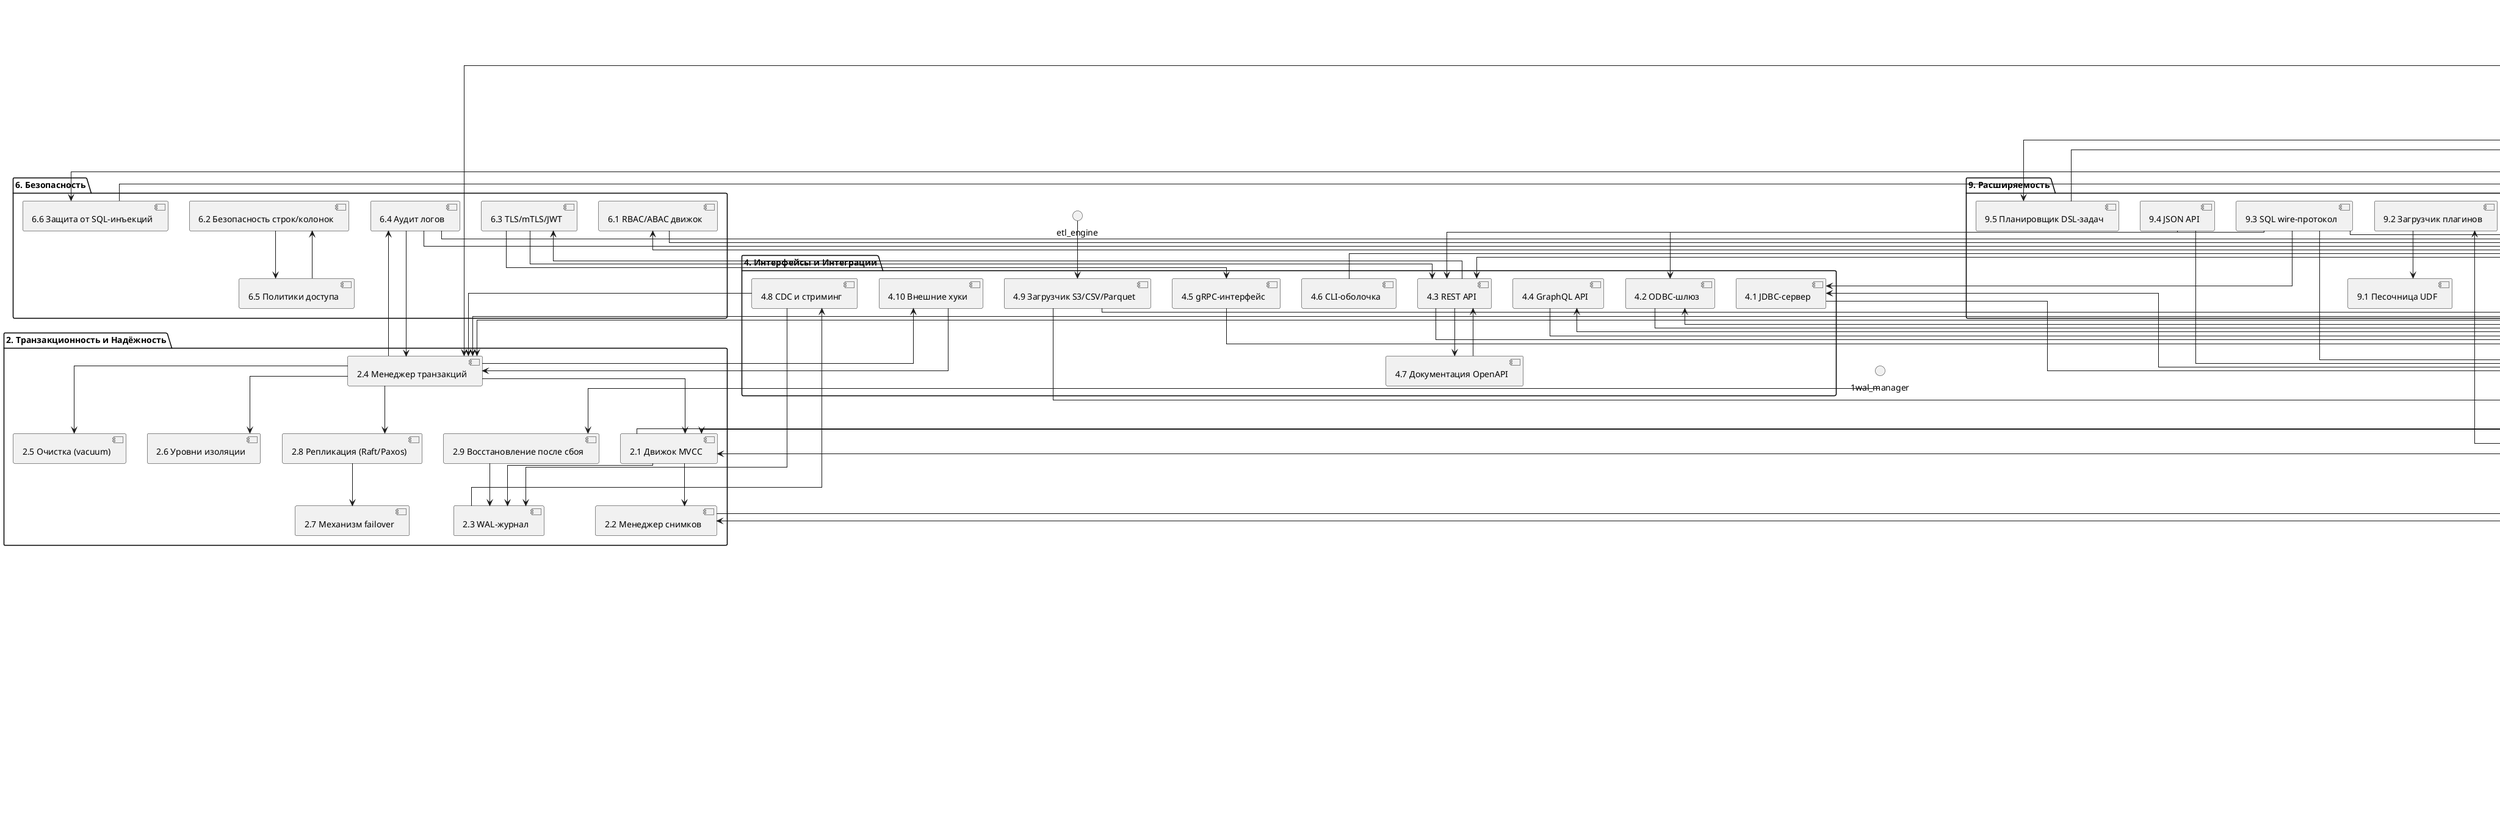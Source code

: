 @startuml
' Архитектура SAP HANA+ с русскими названиями и нумерацией
' Генерируется автоматически

title Архитектура In-Memory РСУБД уровня SAP HANA+

skinparam rectangle {
  StereotypeFontColor black
  StereotypeFontSize 11
}
skinparam shadowing false
skinparam linetype ortho
hide empty members

package "0. Инициализация и системный старт" {
  [0.1 Точка входа] as main <<entrypoint>>
  [0.2 Загрузчик конфигурации] as config_loader
  [0.3 Логгер (stderr/syslog/binary)] as logger
  [0.4 Инициализация платформы] as platform_init
  [0.5 Контроллер запуска] as bootstrap_controller
}

package "1. Архитектура и Хранилище" {
  [1.1 Распределение памяти] as memory_allocator <<NUMA-aware>>
  [1.2 Кэш страниц] as page_cache <<LRU/ARC>>
  [1.3 Колонковое хранилище] as column_store
  [1.4 Строковое хранилище] as row_store
  [1.5 Хранилище JSON] as json_store
  [1.6 Управление шардами] as sharding_manager
  [1.7 Управление партициями] as partition_manager
  [1.8 Авто-ребалансировка] as auto_rebalancer
  [1.9 Компрессия данных] as compression_engine
  [1.10 Индексы] as index_manager <<B+Tree, Bitmap, Hash>>
  [1.11 TTL и вытеснение] as ttl_eviction
  [1.12 Холодное хранилище (SSD)] as cold_storage_fallback
  [1.13 Буферный пул] as buffer_pool
  [1.14 Arrow-слой] as arrow_layout
  [1.15 FOR-кодирование] as for_encoding
  [1.16 Ограничения multi-tenant] as multi_tenant_limiter
  [1.17 Версионированные таблицы] as versioned_tables
}

package "2. Транзакционность и Надёжность" {
  [2.1 Движок MVCC] as mvcc_engine
  [2.2 Менеджер снимков] as snapshot_manager
  [2.3 WAL-журнал] as wal_manager
  [2.4 Менеджер транзакций] as txn_manager
  [2.5 Очистка (vacuum)] as gc_vacuum
  [2.6 Уровни изоляции] as isolation_levels
  [2.7 Механизм failover] as failover_engine
  [2.8 Репликация (Raft/Paxos)] as replication
  [2.9 Восстановление после сбоя] as crash_recovery
}

package "3. SQL и Языки" {
  [3.1 SQL-парсер] as sql_parser
  [3.2 Планировщик SQL] as sql_planner
  [3.3 Оптимизатор SQL] as sql_optimizer
  [3.4 Исполнитель SQL] as sql_executor
  [3.5 Движок UDF] as udf_engine
  [3.6 PL/SQL рантайм] as pl_lang_runtime
  [3.7 DSL-движок] as dsl_engine
  [3.8 Аналитический движок] as analytic_engine
}

package "4. Интерфейсы и Интеграции" {
  [4.1 JDBC-сервер] as jdbc_server
  [4.2 ODBC-шлюз] as odbc_gateway
  [4.3 REST API] as rest_api
  [4.4 GraphQL API] as graphql_api
  [4.5 gRPC-интерфейс] as grpc_interface
  [4.6 CLI-оболочка] as cli_shell
  [4.7 Документация OpenAPI] as openapi_doc
  [4.8 CDC и стриминг] as cdc_streaming
  [4.9 Загрузчик S3/CSV/Parquet] as s3_batch_loader
  [4.10 Внешние хуки] as external_hooks
}

package "5. BI, ML, OLAP" {
  [5.1 Материализованные представления] as materialized_views
  [5.2 Адаптивные агрегаты] as adaptive_aggregates
  [5.3 Обработка временных рядов] as time_series_engine
  [5.4 ML-движок (ONNX/Tensorflow)] as ml_runtime
  [5.5 Аналитические функции] as analytics_functions
  [5.6 HTAP-модуль] as htap_manager
  [5.7 Адаптер ML] as ml_adapter
}

package "6. Безопасность" {
  [6.1 RBAC/ABAC движок] as rbac_abac_engine
  [6.2 Безопасность строк/колонок] as row_col_security
  [6.3 TLS/mTLS/JWT] as tls_mtls_jwt
  [6.4 Аудит логов] as audit_logger
  [6.5 Политики доступа] as access_policies
  [6.6 Защита от SQL-инъекций] as sql_injection_guard
}

package "7. Observability и DevOps" {
  [7.1 Prometheus-экспортер] as prometheus_exporter
  [7.2 Трейсинг (OpenTelemetry)] as opentelemetry_tracer
  [7.3 Профилировщик (Flamegraph)] as flamegraph_profiler
  [7.4 Структурированное логирование] as structured_logger
  [7.5 Fuzzer-движок] as fuzzer_engine
  [7.6 CI/CD раннер] as ci_cd_runner
  [7.7 Эволюция схемы] as schema_evolver
}

package "8. Производительность" {
  [8.1 Векторный исполнитель] as vectorized_executor
  [8.2 Адаптивные соединения] as adaptive_joins
  [8.3 Кэш планов] as plan_cache
  [8.4 Адаптивный оптимизатор] as runtime_optimizer
  [8.5 Стриминговый агрегатор] as streaming_aggregator
  [8.6 Arrow-исполнитель] as arrow_executor
  [8.7 Мгновенный snapshot] as instant_snapshot
}

package "9. Расширяемость" {
  [9.1 Песочница UDF] as udf_sandbox
  [9.2 Загрузчик плагинов] as plugin_loader
  [9.3 SQL wire-протокол] as sql_wire_protocol
  [9.4 JSON API] as json_api
  [9.5 Планировщик DSL-задач] as dsl_task_scheduler
}

package "10. Тестируемость" {
  [10.1 Unit-тесты] as unit_test_engine
  [10.2 Интеграционные тесты] as integration_test_harness
  [10.3 Стресс-тесты] as stress_test_runner
  [10.4 Мутационное покрытие] as mutation_coverage
}

main --> config_loader
main --> logger
main --> platform_init
main --> bootstrap_controller
main --> memory_allocator
main --> txn_manager
main --> sql_parser
bootstrap_controller --> rest_api
sql_parser --> sql_planner
sql_planner --> sql_optimizer
sql_optimizer --> sql_executor
sql_optimizer --> adaptive_aggregates
sql_optimizer --> plan_cache
sql_optimizer --> runtime_optimizer
sql_executor --> index_manager
sql_executor --> column_store
sql_executor --> row_store
sql_executor --> mvcc_engine
sql_executor --> pl_lang_runtime
sql_executor --> analytic_engine
sql_executor --> adaptive_joins
sql_executor --> streaming_aggregator
sql_executor --> arrow_executor
analytic_engine --> materialized_views
analytic_engine --> analytics_functions
analytic_engine --> vectorized_executor
mvcc_engine --> versioned_tables
mvcc_engine --> snapshot_manager
mvcc_engine --> wal_manager
txn_manager --> mvcc_engine
txn_manager --> gc_vacuum
txn_manager --> isolation_levels
txn_manager --> replication
replication --> failover_engine
crash_recovery --> wal_manager
row_store --> buffer_pool
row_store --> index_manager
column_store --> compression_engine
column_store --> for_encoding
column_store --> arrow_layout
column_store --> index_manager
page_cache --> cold_storage_fallback
ttl_eviction --> cold_storage_fallback
rest_api --> sql_executor
graphql_api --> sql_executor
grpc_interface --> sql_executor
s3_batch_loader --> row_store
s3_batch_loader --> column_store
cdc_streaming --> wal_manager
ml_runtime --> ml_adapter
ml_adapter --> vectorized_executor
udf_engine --> plugin_loader
plugin_loader --> udf_sandbox
opentelemetry_tracer --> sql_executor
flamegraph_profiler --> vectorized_executor
structured_logger --> logger
integration_test_harness --> row_store
integration_test_harness --> column_store
stress_test_runner --> txn_manager
stress_test_runner --> sql_executor
mutation_coverage --> sql_parser
mutation_coverage --> sql_executor
json_store --> sql_executor
sharding_manager --> partition_manager
partition_manager --> row_store
auto_rebalancer --> sharding_manager
multi_tenant_limiter --> buffer_pool
multi_tenant_limiter --> memory_allocator
dsl_engine --> dsl_task_scheduler
jdbc_server --> sql_executor
odbc_gateway --> sql_executor
cli_shell --> sql_parser
openapi_doc --> rest_api
external_hooks --> txn_manager
time_series_engine --> column_store
time_series_engine --> analytics_functions
rbac_abac_engine --> sql_executor
tls_mtls_jwt --> rest_api
tls_mtls_jwt --> grpc_interface
access_policies --> row_col_security
sql_injection_guard --> sql_parser
fuzzer_engine --> sql_executor
fuzzer_engine --> txn_manager
schema_evolver --> row_store
schema_evolver --> column_store
instant_snapshot --> buffer_pool
instant_snapshot --> snapshot_manager
instant_snapshot --> mvcc_engine
ci_cd_runner --> unit_test_engine
ci_cd_runner --> schema_evolver
prometheus_exporter --> buffer_pool
prometheus_exporter --> sql_executor
prometheus_exporter --> opentelemetry_tracer
audit_logger --> sql_executor
audit_logger --> txn_manager
audit_logger --> structured_logger
htap_manager --> analytic_engine
htap_manager --> column_store
htap_manager --> sql_executor
config_loader --> logger
config_loader --> memory_allocator
logger --> structured_logger
platform_init --> memory_allocator
memory_allocator --> buffer_pool
memory_allocator --> multi_tenant_limiter
json_api --> sql_executor
json_api --> rest_api
sql_wire_protocol --> sql_parser
sql_wire_protocol --> sql_executor
buffer_pool --> page_cache
sql_executor --> json_store
sharding_manager --> auto_rebalancer
cold_storage_fallback --> ttl_eviction
1wal_manager --> crash_recovery
udf_engine --> sql_executor
cdc_streaming --> txn_manager
integration_test_harness --> sql_executor
sql_executor --> udf_engine
dsl_task_scheduler --> dsl_engine
sql_executor --> jdbc_server
sql_executor --> odbc_gateway
sql_executor --> graphql_api
rest_api --> openapi_doc
wal_manager --> cdc_streaming
etl_engine --> s3_batch_loader
txn_manager --> external_hooks
analytic_engine --> time_series_engine
ml_adapter --> ml_runtime
sql_executor --> htap_manager
sql_executor --> rbac_abac_engine
rest_api --> tls_mtls_jwt
txn_manager --> audit_logger
row_col_security --> access_policies
sql_parser --> sql_injection_guard
vectorized_executor --> flamegraph_profiler
sql_executor --> fuzzer_engine
ci_cd_runner --> integration_test_harness
ci_cd_runner --> stress_test_runner
ci_cd_runner --> mutation_coverage
snapshot_manager --> instant_snapshot
sql_wire_protocol --> jdbc_server
sql_wire_protocol --> odbc_gateway
@enduml
